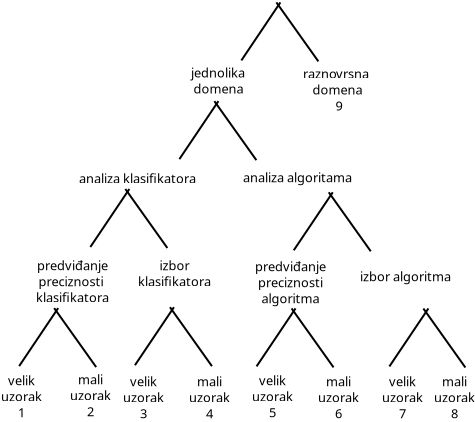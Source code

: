 <?xml version="1.0" encoding="UTF-8"?>
<dia:diagram xmlns:dia="http://www.lysator.liu.se/~alla/dia/">
  <dia:layer name="Background" visible="true" active="true">
    <dia:object type="Standard - Text" version="1" id="O0">
      <dia:attribute name="obj_pos">
        <dia:point val="19.2,5.812"/>
      </dia:attribute>
      <dia:attribute name="obj_bb">
        <dia:rectangle val="17.758,5.218;20.642,6.765"/>
      </dia:attribute>
      <dia:attribute name="text">
        <dia:composite type="text">
          <dia:attribute name="string">
            <dia:string>#jednolika
domena#</dia:string>
          </dia:attribute>
          <dia:attribute name="font">
            <dia:font family="sans" style="0" name="Helvetica"/>
          </dia:attribute>
          <dia:attribute name="height">
            <dia:real val="0.8"/>
          </dia:attribute>
          <dia:attribute name="pos">
            <dia:point val="19.2,5.812"/>
          </dia:attribute>
          <dia:attribute name="color">
            <dia:color val="#000000"/>
          </dia:attribute>
          <dia:attribute name="alignment">
            <dia:enum val="1"/>
          </dia:attribute>
        </dia:composite>
      </dia:attribute>
      <dia:attribute name="valign">
        <dia:enum val="3"/>
      </dia:attribute>
    </dia:object>
    <dia:object type="Standard - Text" version="1" id="O1">
      <dia:attribute name="obj_pos">
        <dia:point val="25.15,5.862"/>
      </dia:attribute>
      <dia:attribute name="obj_bb">
        <dia:rectangle val="22.415,5.268;27.885,7.615"/>
      </dia:attribute>
      <dia:attribute name="text">
        <dia:composite type="text">
          <dia:attribute name="string">
            <dia:string>#raznovrsna 
domena
             9            #</dia:string>
          </dia:attribute>
          <dia:attribute name="font">
            <dia:font family="sans" style="0" name="Helvetica"/>
          </dia:attribute>
          <dia:attribute name="height">
            <dia:real val="0.8"/>
          </dia:attribute>
          <dia:attribute name="pos">
            <dia:point val="25.15,5.862"/>
          </dia:attribute>
          <dia:attribute name="color">
            <dia:color val="#000000"/>
          </dia:attribute>
          <dia:attribute name="alignment">
            <dia:enum val="1"/>
          </dia:attribute>
        </dia:composite>
      </dia:attribute>
      <dia:attribute name="valign">
        <dia:enum val="3"/>
      </dia:attribute>
    </dia:object>
    <dia:object type="Standard - Text" version="1" id="O2">
      <dia:attribute name="obj_pos">
        <dia:point val="12.8,21.15"/>
      </dia:attribute>
      <dia:attribute name="obj_bb">
        <dia:rectangle val="10.976,20.555;14.624,22.902"/>
      </dia:attribute>
      <dia:attribute name="text">
        <dia:composite type="text">
          <dia:attribute name="string">
            <dia:string>#mali
uzorak
        2        #</dia:string>
          </dia:attribute>
          <dia:attribute name="font">
            <dia:font family="sans" style="0" name="Helvetica"/>
          </dia:attribute>
          <dia:attribute name="height">
            <dia:real val="0.8"/>
          </dia:attribute>
          <dia:attribute name="pos">
            <dia:point val="12.8,21.15"/>
          </dia:attribute>
          <dia:attribute name="color">
            <dia:color val="#000000"/>
          </dia:attribute>
          <dia:attribute name="alignment">
            <dia:enum val="1"/>
          </dia:attribute>
        </dia:composite>
      </dia:attribute>
      <dia:attribute name="valign">
        <dia:enum val="3"/>
      </dia:attribute>
    </dia:object>
    <dia:object type="Standard - Text" version="1" id="O3">
      <dia:attribute name="obj_pos">
        <dia:point val="9.35,21.2"/>
      </dia:attribute>
      <dia:attribute name="obj_bb">
        <dia:rectangle val="8.271,20.605;10.429,22.953"/>
      </dia:attribute>
      <dia:attribute name="text">
        <dia:composite type="text">
          <dia:attribute name="string">
            <dia:string>#velik
uzorak
1#</dia:string>
          </dia:attribute>
          <dia:attribute name="font">
            <dia:font family="sans" style="0" name="Helvetica"/>
          </dia:attribute>
          <dia:attribute name="height">
            <dia:real val="0.8"/>
          </dia:attribute>
          <dia:attribute name="pos">
            <dia:point val="9.35,21.2"/>
          </dia:attribute>
          <dia:attribute name="color">
            <dia:color val="#000000"/>
          </dia:attribute>
          <dia:attribute name="alignment">
            <dia:enum val="1"/>
          </dia:attribute>
        </dia:composite>
      </dia:attribute>
      <dia:attribute name="valign">
        <dia:enum val="3"/>
      </dia:attribute>
    </dia:object>
    <dia:object type="Standard - Text" version="1" id="O4">
      <dia:attribute name="obj_pos">
        <dia:point val="18.75,21.25"/>
      </dia:attribute>
      <dia:attribute name="obj_bb">
        <dia:rectangle val="17.671,20.655;19.829,23.003"/>
      </dia:attribute>
      <dia:attribute name="text">
        <dia:composite type="text">
          <dia:attribute name="string">
            <dia:string>#mali
uzorak
4#</dia:string>
          </dia:attribute>
          <dia:attribute name="font">
            <dia:font family="sans" style="0" name="Helvetica"/>
          </dia:attribute>
          <dia:attribute name="height">
            <dia:real val="0.8"/>
          </dia:attribute>
          <dia:attribute name="pos">
            <dia:point val="18.75,21.25"/>
          </dia:attribute>
          <dia:attribute name="color">
            <dia:color val="#000000"/>
          </dia:attribute>
          <dia:attribute name="alignment">
            <dia:enum val="1"/>
          </dia:attribute>
        </dia:composite>
      </dia:attribute>
      <dia:attribute name="valign">
        <dia:enum val="3"/>
      </dia:attribute>
    </dia:object>
    <dia:object type="Standard - Text" version="1" id="O5">
      <dia:attribute name="obj_pos">
        <dia:point val="15.45,21.25"/>
      </dia:attribute>
      <dia:attribute name="obj_bb">
        <dia:rectangle val="14.371,20.655;16.529,23.003"/>
      </dia:attribute>
      <dia:attribute name="text">
        <dia:composite type="text">
          <dia:attribute name="string">
            <dia:string>#velik
uzorak
3#</dia:string>
          </dia:attribute>
          <dia:attribute name="font">
            <dia:font family="sans" style="0" name="Helvetica"/>
          </dia:attribute>
          <dia:attribute name="height">
            <dia:real val="0.8"/>
          </dia:attribute>
          <dia:attribute name="pos">
            <dia:point val="15.45,21.25"/>
          </dia:attribute>
          <dia:attribute name="color">
            <dia:color val="#000000"/>
          </dia:attribute>
          <dia:attribute name="alignment">
            <dia:enum val="1"/>
          </dia:attribute>
        </dia:composite>
      </dia:attribute>
      <dia:attribute name="valign">
        <dia:enum val="3"/>
      </dia:attribute>
    </dia:object>
    <dia:object type="Standard - Text" version="1" id="O6">
      <dia:attribute name="obj_pos">
        <dia:point val="21.9,21.2"/>
      </dia:attribute>
      <dia:attribute name="obj_bb">
        <dia:rectangle val="20.821,20.605;22.979,22.953"/>
      </dia:attribute>
      <dia:attribute name="text">
        <dia:composite type="text">
          <dia:attribute name="string">
            <dia:string>#velik
uzorak
5#</dia:string>
          </dia:attribute>
          <dia:attribute name="font">
            <dia:font family="sans" style="0" name="Helvetica"/>
          </dia:attribute>
          <dia:attribute name="height">
            <dia:real val="0.8"/>
          </dia:attribute>
          <dia:attribute name="pos">
            <dia:point val="21.9,21.2"/>
          </dia:attribute>
          <dia:attribute name="color">
            <dia:color val="#000000"/>
          </dia:attribute>
          <dia:attribute name="alignment">
            <dia:enum val="1"/>
          </dia:attribute>
        </dia:composite>
      </dia:attribute>
      <dia:attribute name="valign">
        <dia:enum val="3"/>
      </dia:attribute>
    </dia:object>
    <dia:object type="Standard - Text" version="1" id="O7">
      <dia:attribute name="obj_pos">
        <dia:point val="25.2,21.25"/>
      </dia:attribute>
      <dia:attribute name="obj_bb">
        <dia:rectangle val="24.121,20.655;26.279,23.003"/>
      </dia:attribute>
      <dia:attribute name="text">
        <dia:composite type="text">
          <dia:attribute name="string">
            <dia:string>#mali
uzorak
6#</dia:string>
          </dia:attribute>
          <dia:attribute name="font">
            <dia:font family="sans" style="0" name="Helvetica"/>
          </dia:attribute>
          <dia:attribute name="height">
            <dia:real val="0.8"/>
          </dia:attribute>
          <dia:attribute name="pos">
            <dia:point val="25.2,21.25"/>
          </dia:attribute>
          <dia:attribute name="color">
            <dia:color val="#000000"/>
          </dia:attribute>
          <dia:attribute name="alignment">
            <dia:enum val="1"/>
          </dia:attribute>
        </dia:composite>
      </dia:attribute>
      <dia:attribute name="valign">
        <dia:enum val="3"/>
      </dia:attribute>
    </dia:object>
    <dia:object type="Standard - Text" version="1" id="O8">
      <dia:attribute name="obj_pos">
        <dia:point val="28.4,21.25"/>
      </dia:attribute>
      <dia:attribute name="obj_bb">
        <dia:rectangle val="27.321,20.655;29.479,23.003"/>
      </dia:attribute>
      <dia:attribute name="text">
        <dia:composite type="text">
          <dia:attribute name="string">
            <dia:string>#velik
uzorak
7#</dia:string>
          </dia:attribute>
          <dia:attribute name="font">
            <dia:font family="sans" style="0" name="Helvetica"/>
          </dia:attribute>
          <dia:attribute name="height">
            <dia:real val="0.8"/>
          </dia:attribute>
          <dia:attribute name="pos">
            <dia:point val="28.4,21.25"/>
          </dia:attribute>
          <dia:attribute name="color">
            <dia:color val="#000000"/>
          </dia:attribute>
          <dia:attribute name="alignment">
            <dia:enum val="1"/>
          </dia:attribute>
        </dia:composite>
      </dia:attribute>
      <dia:attribute name="valign">
        <dia:enum val="3"/>
      </dia:attribute>
    </dia:object>
    <dia:object type="Standard - Text" version="1" id="O9">
      <dia:attribute name="obj_pos">
        <dia:point val="31,21.25"/>
      </dia:attribute>
      <dia:attribute name="obj_bb">
        <dia:rectangle val="29.921,20.655;32.079,23.003"/>
      </dia:attribute>
      <dia:attribute name="text">
        <dia:composite type="text">
          <dia:attribute name="string">
            <dia:string>#mali
uzorak
8#</dia:string>
          </dia:attribute>
          <dia:attribute name="font">
            <dia:font family="sans" style="0" name="Helvetica"/>
          </dia:attribute>
          <dia:attribute name="height">
            <dia:real val="0.8"/>
          </dia:attribute>
          <dia:attribute name="pos">
            <dia:point val="31,21.25"/>
          </dia:attribute>
          <dia:attribute name="color">
            <dia:color val="#000000"/>
          </dia:attribute>
          <dia:attribute name="alignment">
            <dia:enum val="1"/>
          </dia:attribute>
        </dia:composite>
      </dia:attribute>
      <dia:attribute name="valign">
        <dia:enum val="3"/>
      </dia:attribute>
    </dia:object>
    <dia:object type="Standard - Text" version="1" id="O10">
      <dia:attribute name="obj_pos">
        <dia:point val="11.9,15.45"/>
      </dia:attribute>
      <dia:attribute name="obj_bb">
        <dia:rectangle val="9.949,14.855;13.851,17.203"/>
      </dia:attribute>
      <dia:attribute name="text">
        <dia:composite type="text">
          <dia:attribute name="string">
            <dia:string>#predviđanje
preciznosti 
klasifikatora#</dia:string>
          </dia:attribute>
          <dia:attribute name="font">
            <dia:font family="sans" style="0" name="Helvetica"/>
          </dia:attribute>
          <dia:attribute name="height">
            <dia:real val="0.8"/>
          </dia:attribute>
          <dia:attribute name="pos">
            <dia:point val="11.9,15.45"/>
          </dia:attribute>
          <dia:attribute name="color">
            <dia:color val="#000000"/>
          </dia:attribute>
          <dia:attribute name="alignment">
            <dia:enum val="1"/>
          </dia:attribute>
        </dia:composite>
      </dia:attribute>
      <dia:attribute name="valign">
        <dia:enum val="3"/>
      </dia:attribute>
    </dia:object>
    <dia:object type="Standard - Text" version="1" id="O11">
      <dia:attribute name="obj_pos">
        <dia:point val="17,15.45"/>
      </dia:attribute>
      <dia:attribute name="obj_bb">
        <dia:rectangle val="15.049,14.855;18.951,17.203"/>
      </dia:attribute>
      <dia:attribute name="text">
        <dia:composite type="text">
          <dia:attribute name="string">
            <dia:string>#izbor
klasifikatora
#</dia:string>
          </dia:attribute>
          <dia:attribute name="font">
            <dia:font family="sans" style="0" name="Helvetica"/>
          </dia:attribute>
          <dia:attribute name="height">
            <dia:real val="0.8"/>
          </dia:attribute>
          <dia:attribute name="pos">
            <dia:point val="17,15.45"/>
          </dia:attribute>
          <dia:attribute name="color">
            <dia:color val="#000000"/>
          </dia:attribute>
          <dia:attribute name="alignment">
            <dia:enum val="1"/>
          </dia:attribute>
        </dia:composite>
      </dia:attribute>
      <dia:attribute name="valign">
        <dia:enum val="3"/>
      </dia:attribute>
    </dia:object>
    <dia:object type="Standard - Text" version="1" id="O12">
      <dia:attribute name="obj_pos">
        <dia:point val="22.8,15.5"/>
      </dia:attribute>
      <dia:attribute name="obj_bb">
        <dia:rectangle val="20.904,14.905;24.696,17.253"/>
      </dia:attribute>
      <dia:attribute name="text">
        <dia:composite type="text">
          <dia:attribute name="string">
            <dia:string>#predviđanje
preciznosti
algoritma#</dia:string>
          </dia:attribute>
          <dia:attribute name="font">
            <dia:font family="sans" style="0" name="Helvetica"/>
          </dia:attribute>
          <dia:attribute name="height">
            <dia:real val="0.8"/>
          </dia:attribute>
          <dia:attribute name="pos">
            <dia:point val="22.8,15.5"/>
          </dia:attribute>
          <dia:attribute name="color">
            <dia:color val="#000000"/>
          </dia:attribute>
          <dia:attribute name="alignment">
            <dia:enum val="1"/>
          </dia:attribute>
        </dia:composite>
      </dia:attribute>
      <dia:attribute name="valign">
        <dia:enum val="3"/>
      </dia:attribute>
    </dia:object>
    <dia:object type="Standard - Text" version="1" id="O13">
      <dia:attribute name="obj_pos">
        <dia:point val="28.55,16"/>
      </dia:attribute>
      <dia:attribute name="obj_bb">
        <dia:rectangle val="26.124,15.405;30.976,16.152"/>
      </dia:attribute>
      <dia:attribute name="text">
        <dia:composite type="text">
          <dia:attribute name="string">
            <dia:string>#izbor algoritma#</dia:string>
          </dia:attribute>
          <dia:attribute name="font">
            <dia:font family="sans" style="0" name="Helvetica"/>
          </dia:attribute>
          <dia:attribute name="height">
            <dia:real val="0.8"/>
          </dia:attribute>
          <dia:attribute name="pos">
            <dia:point val="28.55,16"/>
          </dia:attribute>
          <dia:attribute name="color">
            <dia:color val="#000000"/>
          </dia:attribute>
          <dia:attribute name="alignment">
            <dia:enum val="1"/>
          </dia:attribute>
        </dia:composite>
      </dia:attribute>
      <dia:attribute name="valign">
        <dia:enum val="3"/>
      </dia:attribute>
    </dia:object>
    <dia:object type="Standard - Text" version="1" id="O14">
      <dia:attribute name="obj_pos">
        <dia:point val="23.15,11.05"/>
      </dia:attribute>
      <dia:attribute name="obj_bb">
        <dia:rectangle val="20.179,10.455;26.121,11.203"/>
      </dia:attribute>
      <dia:attribute name="text">
        <dia:composite type="text">
          <dia:attribute name="string">
            <dia:string>#analiza algoritama#</dia:string>
          </dia:attribute>
          <dia:attribute name="font">
            <dia:font family="sans" style="0" name="Helvetica"/>
          </dia:attribute>
          <dia:attribute name="height">
            <dia:real val="0.8"/>
          </dia:attribute>
          <dia:attribute name="pos">
            <dia:point val="23.15,11.05"/>
          </dia:attribute>
          <dia:attribute name="color">
            <dia:color val="#000000"/>
          </dia:attribute>
          <dia:attribute name="alignment">
            <dia:enum val="1"/>
          </dia:attribute>
        </dia:composite>
      </dia:attribute>
      <dia:attribute name="valign">
        <dia:enum val="3"/>
      </dia:attribute>
    </dia:object>
    <dia:object type="Standard - Text" version="1" id="O15">
      <dia:attribute name="obj_pos">
        <dia:point val="15.15,11.1"/>
      </dia:attribute>
      <dia:attribute name="obj_bb">
        <dia:rectangle val="11.961,10.505;18.339,11.252"/>
      </dia:attribute>
      <dia:attribute name="text">
        <dia:composite type="text">
          <dia:attribute name="string">
            <dia:string>#analiza klasifikatora#</dia:string>
          </dia:attribute>
          <dia:attribute name="font">
            <dia:font family="sans" style="0" name="Helvetica"/>
          </dia:attribute>
          <dia:attribute name="height">
            <dia:real val="0.8"/>
          </dia:attribute>
          <dia:attribute name="pos">
            <dia:point val="15.15,11.1"/>
          </dia:attribute>
          <dia:attribute name="color">
            <dia:color val="#000000"/>
          </dia:attribute>
          <dia:attribute name="alignment">
            <dia:enum val="1"/>
          </dia:attribute>
        </dia:composite>
      </dia:attribute>
      <dia:attribute name="valign">
        <dia:enum val="3"/>
      </dia:attribute>
    </dia:object>
    <dia:object type="Standard - Line" version="0" id="O16">
      <dia:attribute name="obj_pos">
        <dia:point val="22.3,2.062"/>
      </dia:attribute>
      <dia:attribute name="obj_bb">
        <dia:rectangle val="20.281,1.993;22.369,5.032"/>
      </dia:attribute>
      <dia:attribute name="conn_endpoints">
        <dia:point val="22.3,2.062"/>
        <dia:point val="20.35,4.963"/>
      </dia:attribute>
      <dia:attribute name="numcp">
        <dia:int val="1"/>
      </dia:attribute>
    </dia:object>
    <dia:object type="Standard - Line" version="0" id="O17">
      <dia:attribute name="obj_pos">
        <dia:point val="22.1,2.062"/>
      </dia:attribute>
      <dia:attribute name="obj_bb">
        <dia:rectangle val="22.03,1.993;24.27,5.082"/>
      </dia:attribute>
      <dia:attribute name="conn_endpoints">
        <dia:point val="22.1,2.062"/>
        <dia:point val="24.2,5.013"/>
      </dia:attribute>
      <dia:attribute name="numcp">
        <dia:int val="1"/>
      </dia:attribute>
    </dia:object>
    <dia:object type="Standard - Line" version="0" id="O18">
      <dia:attribute name="obj_pos">
        <dia:point val="14.749,11.392"/>
      </dia:attribute>
      <dia:attribute name="obj_bb">
        <dia:rectangle val="12.73,11.323;14.819,14.362"/>
      </dia:attribute>
      <dia:attribute name="conn_endpoints">
        <dia:point val="14.749,11.392"/>
        <dia:point val="12.799,14.292"/>
      </dia:attribute>
      <dia:attribute name="numcp">
        <dia:int val="1"/>
      </dia:attribute>
    </dia:object>
    <dia:object type="Standard - Line" version="0" id="O19">
      <dia:attribute name="obj_pos">
        <dia:point val="14.549,11.392"/>
      </dia:attribute>
      <dia:attribute name="obj_bb">
        <dia:rectangle val="14.48,11.322;16.719,14.412"/>
      </dia:attribute>
      <dia:attribute name="conn_endpoints">
        <dia:point val="14.549,11.392"/>
        <dia:point val="16.649,14.342"/>
      </dia:attribute>
      <dia:attribute name="numcp">
        <dia:int val="1"/>
      </dia:attribute>
    </dia:object>
    <dia:object type="Standard - Line" version="0" id="O20">
      <dia:attribute name="obj_pos">
        <dia:point val="11.189,17.347"/>
      </dia:attribute>
      <dia:attribute name="obj_bb">
        <dia:rectangle val="9.17,17.278;11.259,20.317"/>
      </dia:attribute>
      <dia:attribute name="conn_endpoints">
        <dia:point val="11.189,17.347"/>
        <dia:point val="9.239,20.247"/>
      </dia:attribute>
      <dia:attribute name="numcp">
        <dia:int val="1"/>
      </dia:attribute>
    </dia:object>
    <dia:object type="Standard - Line" version="0" id="O21">
      <dia:attribute name="obj_pos">
        <dia:point val="10.989,17.347"/>
      </dia:attribute>
      <dia:attribute name="obj_bb">
        <dia:rectangle val="10.92,17.277;13.159,20.367"/>
      </dia:attribute>
      <dia:attribute name="conn_endpoints">
        <dia:point val="10.989,17.347"/>
        <dia:point val="13.089,20.297"/>
      </dia:attribute>
      <dia:attribute name="numcp">
        <dia:int val="1"/>
      </dia:attribute>
    </dia:object>
    <dia:object type="Standard - Line" version="0" id="O22">
      <dia:attribute name="obj_pos">
        <dia:point val="16.979,17.302"/>
      </dia:attribute>
      <dia:attribute name="obj_bb">
        <dia:rectangle val="14.96,17.233;17.049,20.272"/>
      </dia:attribute>
      <dia:attribute name="conn_endpoints">
        <dia:point val="16.979,17.302"/>
        <dia:point val="15.029,20.202"/>
      </dia:attribute>
      <dia:attribute name="numcp">
        <dia:int val="1"/>
      </dia:attribute>
    </dia:object>
    <dia:object type="Standard - Line" version="0" id="O23">
      <dia:attribute name="obj_pos">
        <dia:point val="16.779,17.302"/>
      </dia:attribute>
      <dia:attribute name="obj_bb">
        <dia:rectangle val="16.71,17.233;18.949,20.322"/>
      </dia:attribute>
      <dia:attribute name="conn_endpoints">
        <dia:point val="16.779,17.302"/>
        <dia:point val="18.879,20.252"/>
      </dia:attribute>
      <dia:attribute name="numcp">
        <dia:int val="1"/>
      </dia:attribute>
    </dia:object>
    <dia:object type="Standard - Line" version="0" id="O24">
      <dia:attribute name="obj_pos">
        <dia:point val="24.919,11.557"/>
      </dia:attribute>
      <dia:attribute name="obj_bb">
        <dia:rectangle val="22.9,11.488;24.989,14.527"/>
      </dia:attribute>
      <dia:attribute name="conn_endpoints">
        <dia:point val="24.919,11.557"/>
        <dia:point val="22.969,14.457"/>
      </dia:attribute>
      <dia:attribute name="numcp">
        <dia:int val="1"/>
      </dia:attribute>
    </dia:object>
    <dia:object type="Standard - Line" version="0" id="O25">
      <dia:attribute name="obj_pos">
        <dia:point val="24.719,11.557"/>
      </dia:attribute>
      <dia:attribute name="obj_bb">
        <dia:rectangle val="24.65,11.488;26.889,14.577"/>
      </dia:attribute>
      <dia:attribute name="conn_endpoints">
        <dia:point val="24.719,11.557"/>
        <dia:point val="26.819,14.507"/>
      </dia:attribute>
      <dia:attribute name="numcp">
        <dia:int val="1"/>
      </dia:attribute>
    </dia:object>
    <dia:object type="Standard - Line" version="0" id="O26">
      <dia:attribute name="obj_pos">
        <dia:point val="23.059,17.362"/>
      </dia:attribute>
      <dia:attribute name="obj_bb">
        <dia:rectangle val="21.04,17.293;23.129,20.332"/>
      </dia:attribute>
      <dia:attribute name="conn_endpoints">
        <dia:point val="23.059,17.362"/>
        <dia:point val="21.109,20.262"/>
      </dia:attribute>
      <dia:attribute name="numcp">
        <dia:int val="1"/>
      </dia:attribute>
    </dia:object>
    <dia:object type="Standard - Line" version="0" id="O27">
      <dia:attribute name="obj_pos">
        <dia:point val="22.859,17.362"/>
      </dia:attribute>
      <dia:attribute name="obj_bb">
        <dia:rectangle val="22.79,17.293;25.029,20.382"/>
      </dia:attribute>
      <dia:attribute name="conn_endpoints">
        <dia:point val="22.859,17.362"/>
        <dia:point val="24.959,20.312"/>
      </dia:attribute>
      <dia:attribute name="numcp">
        <dia:int val="1"/>
      </dia:attribute>
    </dia:object>
    <dia:object type="Standard - Line" version="0" id="O28">
      <dia:attribute name="obj_pos">
        <dia:point val="29.699,17.367"/>
      </dia:attribute>
      <dia:attribute name="obj_bb">
        <dia:rectangle val="27.68,17.298;29.769,20.337"/>
      </dia:attribute>
      <dia:attribute name="conn_endpoints">
        <dia:point val="29.699,17.367"/>
        <dia:point val="27.749,20.267"/>
      </dia:attribute>
      <dia:attribute name="numcp">
        <dia:int val="1"/>
      </dia:attribute>
    </dia:object>
    <dia:object type="Standard - Line" version="0" id="O29">
      <dia:attribute name="obj_pos">
        <dia:point val="29.449,17.367"/>
      </dia:attribute>
      <dia:attribute name="obj_bb">
        <dia:rectangle val="29.38,17.297;31.619,20.387"/>
      </dia:attribute>
      <dia:attribute name="conn_endpoints">
        <dia:point val="29.449,17.367"/>
        <dia:point val="31.549,20.317"/>
      </dia:attribute>
      <dia:attribute name="numcp">
        <dia:int val="1"/>
      </dia:attribute>
    </dia:object>
    <dia:object type="Standard - Line" version="0" id="O30">
      <dia:attribute name="obj_pos">
        <dia:point val="19.2,7"/>
      </dia:attribute>
      <dia:attribute name="obj_bb">
        <dia:rectangle val="17.181,6.931;19.269,9.969"/>
      </dia:attribute>
      <dia:attribute name="conn_endpoints">
        <dia:point val="19.2,7"/>
        <dia:point val="17.25,9.9"/>
      </dia:attribute>
      <dia:attribute name="numcp">
        <dia:int val="1"/>
      </dia:attribute>
    </dia:object>
    <dia:object type="Standard - Line" version="0" id="O31">
      <dia:attribute name="obj_pos">
        <dia:point val="19,7"/>
      </dia:attribute>
      <dia:attribute name="obj_bb">
        <dia:rectangle val="18.93,6.93;21.17,10.02"/>
      </dia:attribute>
      <dia:attribute name="conn_endpoints">
        <dia:point val="19,7"/>
        <dia:point val="21.1,9.95"/>
      </dia:attribute>
      <dia:attribute name="numcp">
        <dia:int val="1"/>
      </dia:attribute>
    </dia:object>
  </dia:layer>
</dia:diagram>
